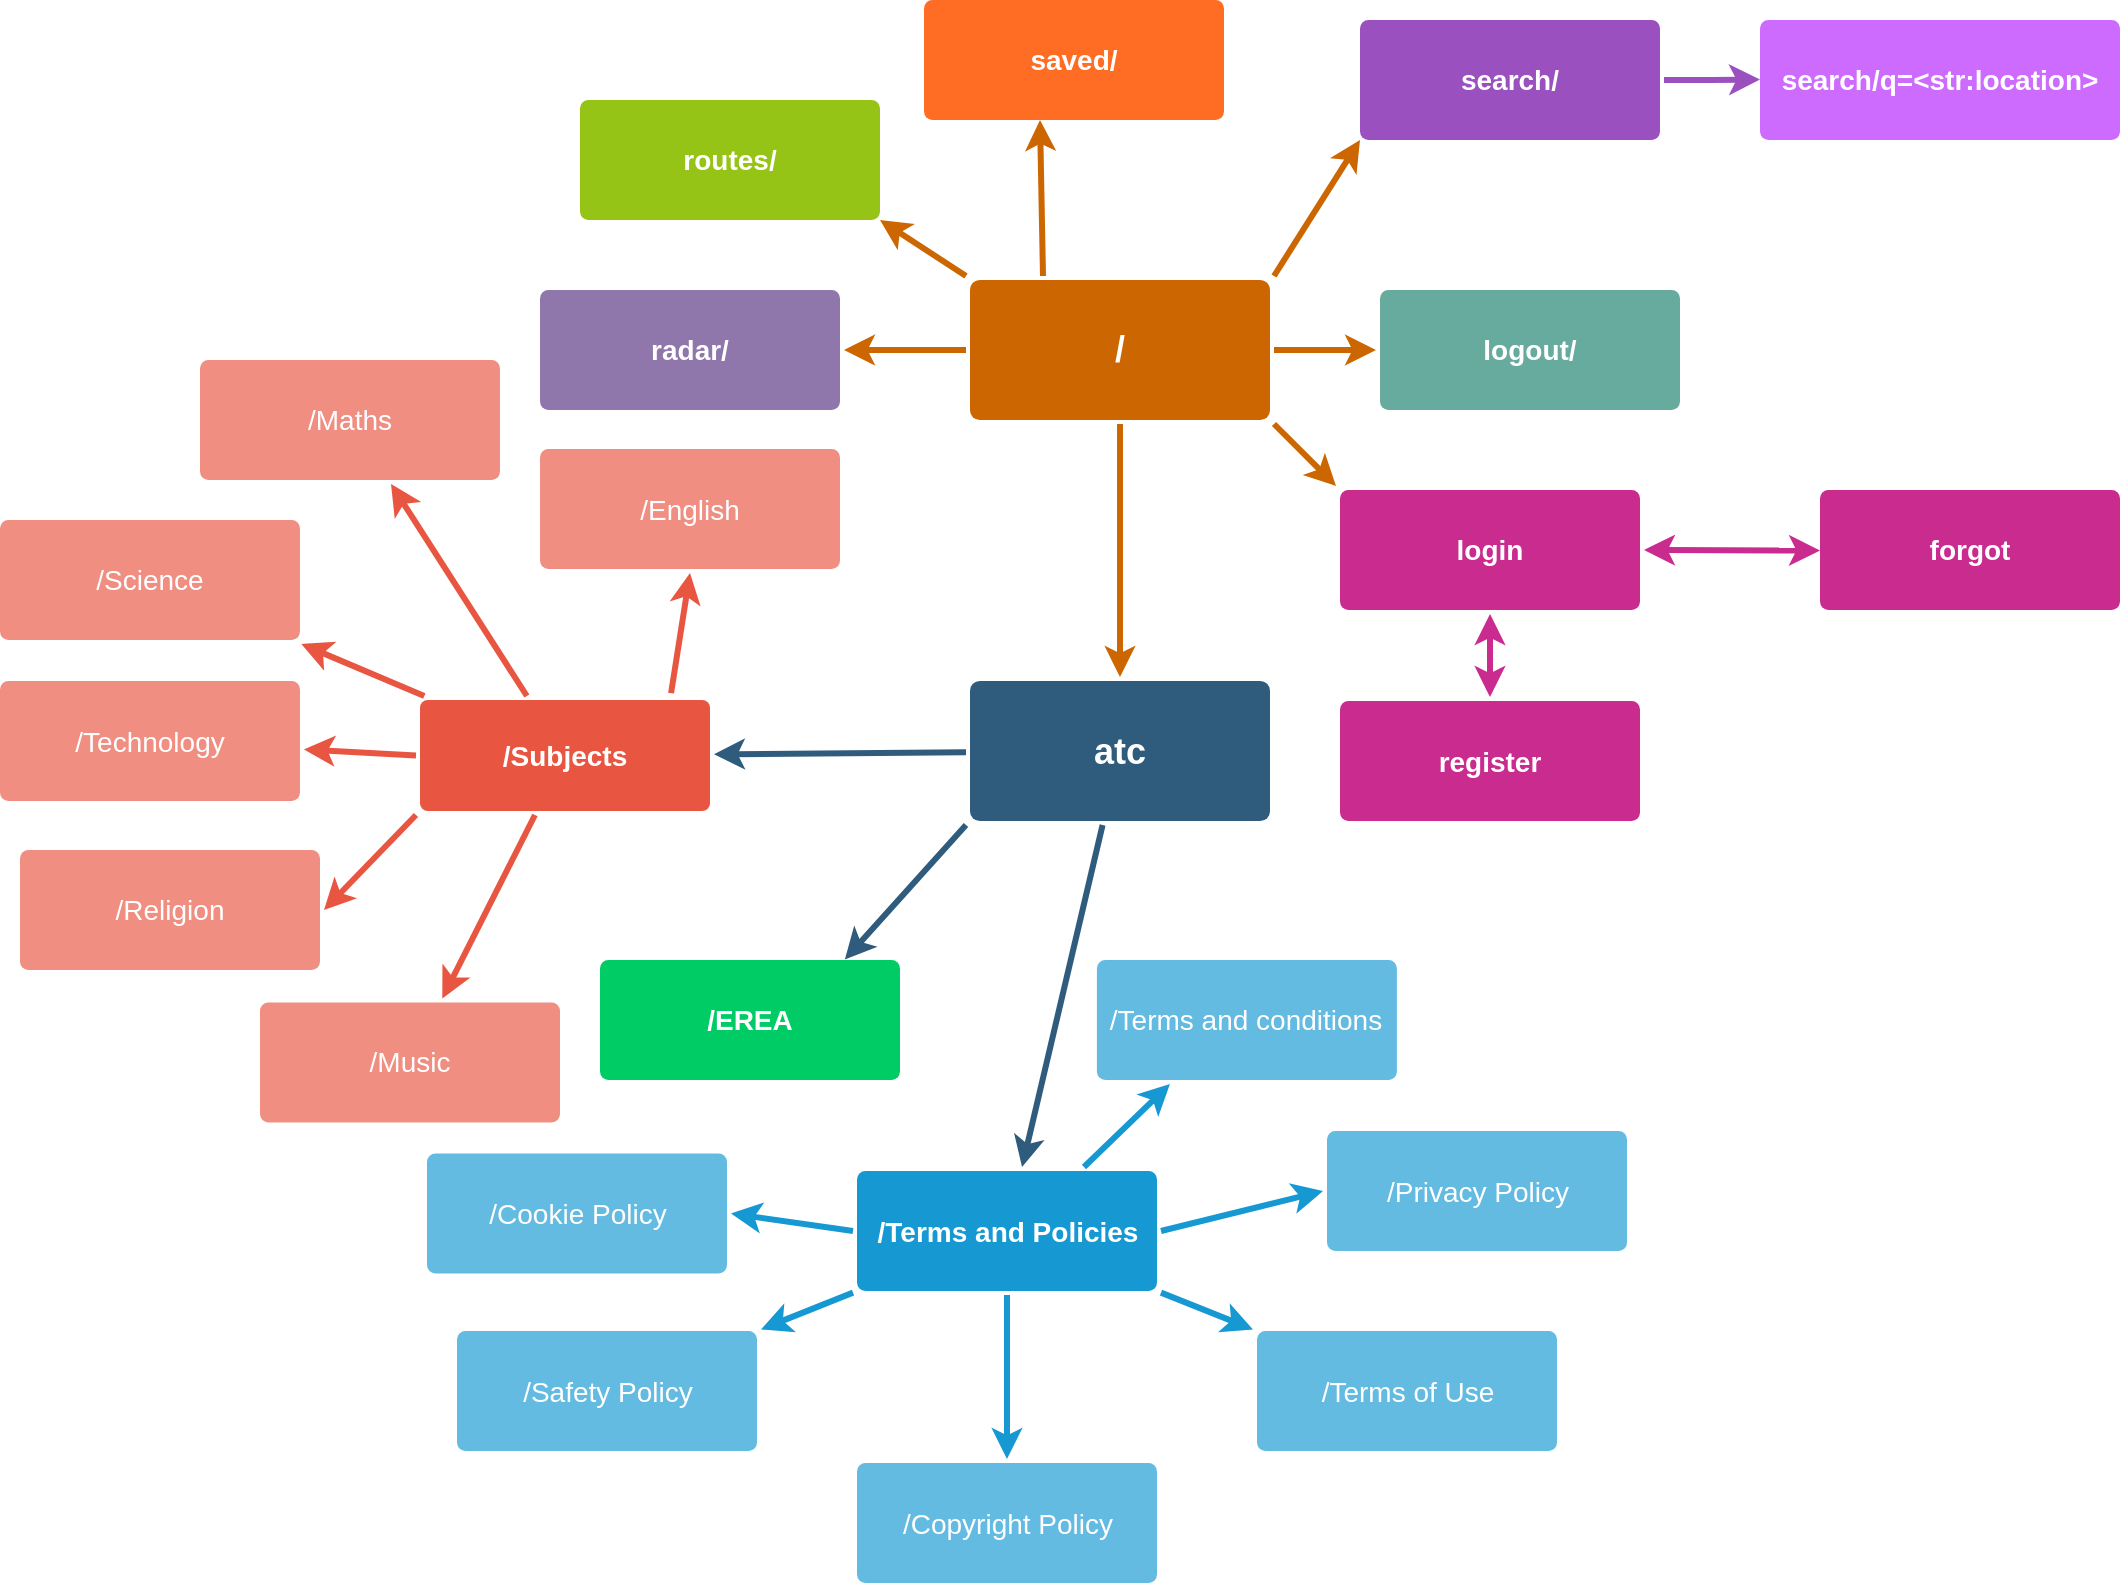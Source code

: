 <mxfile version="22.1.18" type="onedrive">
  <diagram id="6a731a19-8d31-9384-78a2-239565b7b9f0" name="Page-1">
    <mxGraphModel grid="1" page="1" gridSize="10" guides="1" tooltips="1" connect="1" arrows="1" fold="1" pageScale="1" pageWidth="1169" pageHeight="827" background="none" math="0" shadow="0">
      <root>
        <mxCell id="0" />
        <mxCell id="1" parent="0" />
        <mxCell id="1747" value="" style="edgeStyle=none;rounded=0;jumpStyle=none;html=1;shadow=0;labelBackgroundColor=none;startArrow=none;startFill=0;endArrow=classic;endFill=1;jettySize=auto;orthogonalLoop=1;strokeColor=#2F5B7C;strokeWidth=3;fontFamily=Helvetica;fontSize=16;fontColor=#23445D;spacing=5;" edge="1" parent="1" source="1749" target="1760">
          <mxGeometry relative="1" as="geometry" />
        </mxCell>
        <mxCell id="1748" value="" style="edgeStyle=none;rounded=0;jumpStyle=none;html=1;shadow=0;labelBackgroundColor=none;startArrow=none;startFill=0;endArrow=classic;endFill=1;jettySize=auto;orthogonalLoop=1;strokeColor=#2F5B7C;strokeWidth=3;fontFamily=Helvetica;fontSize=16;fontColor=#23445D;spacing=5;" edge="1" parent="1" source="1749" target="1753">
          <mxGeometry relative="1" as="geometry" />
        </mxCell>
        <mxCell id="1749" value="&lt;span style=&quot;font-size: 18px;&quot;&gt;atc&lt;/span&gt;" style="rounded=1;whiteSpace=wrap;html=1;shadow=0;labelBackgroundColor=none;strokeColor=none;strokeWidth=3;fillColor=#2F5B7C;fontFamily=Helvetica;fontSize=16;fontColor=#FFFFFF;align=center;fontStyle=1;spacing=5;arcSize=7;perimeterSpacing=2;" vertex="1" parent="1">
          <mxGeometry x="540" y="358.5" width="150" height="70" as="geometry" />
        </mxCell>
        <mxCell id="1750" value="" style="edgeStyle=none;rounded=1;jumpStyle=none;html=1;shadow=0;labelBackgroundColor=none;startArrow=none;startFill=0;jettySize=auto;orthogonalLoop=1;strokeColor=#E85642;strokeWidth=3;fontFamily=Helvetica;fontSize=14;fontColor=#FFFFFF;spacing=5;fontStyle=1;fillColor=#b0e3e6;" edge="1" parent="1" source="1753" target="1756">
          <mxGeometry relative="1" as="geometry" />
        </mxCell>
        <mxCell id="1751" value="" style="edgeStyle=none;rounded=1;jumpStyle=none;html=1;shadow=0;labelBackgroundColor=none;startArrow=none;startFill=0;jettySize=auto;orthogonalLoop=1;strokeColor=#E85642;strokeWidth=3;fontFamily=Helvetica;fontSize=14;fontColor=#FFFFFF;spacing=5;fontStyle=1;fillColor=#b0e3e6;" edge="1" parent="1" source="1753" target="1755">
          <mxGeometry relative="1" as="geometry" />
        </mxCell>
        <mxCell id="1752" value="" style="edgeStyle=none;rounded=1;jumpStyle=none;html=1;shadow=0;labelBackgroundColor=none;startArrow=none;startFill=0;jettySize=auto;orthogonalLoop=1;strokeColor=#E85642;strokeWidth=3;fontFamily=Helvetica;fontSize=14;fontColor=#FFFFFF;spacing=5;fontStyle=1;fillColor=#b0e3e6;" edge="1" parent="1" source="1753" target="1754">
          <mxGeometry relative="1" as="geometry" />
        </mxCell>
        <mxCell id="1753" value="/Subjects" style="rounded=1;whiteSpace=wrap;html=1;shadow=0;labelBackgroundColor=none;strokeColor=none;strokeWidth=3;fillColor=#e85642;fontFamily=Helvetica;fontSize=14;fontColor=#FFFFFF;align=center;spacing=5;fontStyle=1;arcSize=7;perimeterSpacing=2;" vertex="1" parent="1">
          <mxGeometry x="265" y="368" width="145" height="55.5" as="geometry" />
        </mxCell>
        <mxCell id="1754" value="/Music" style="rounded=1;whiteSpace=wrap;html=1;shadow=0;labelBackgroundColor=none;strokeColor=none;strokeWidth=3;fillColor=#f08e81;fontFamily=Helvetica;fontSize=14;fontColor=#FFFFFF;align=center;spacing=5;fontStyle=0;arcSize=7;perimeterSpacing=2;" vertex="1" parent="1">
          <mxGeometry x="185" y="519.25" width="150" height="60" as="geometry" />
        </mxCell>
        <mxCell id="1755" value="/Science" style="rounded=1;whiteSpace=wrap;html=1;shadow=0;labelBackgroundColor=none;strokeColor=none;strokeWidth=3;fillColor=#f08e81;fontFamily=Helvetica;fontSize=14;fontColor=#FFFFFF;align=center;spacing=5;fontStyle=0;arcSize=7;perimeterSpacing=2;" vertex="1" parent="1">
          <mxGeometry x="55" y="278" width="150" height="60" as="geometry" />
        </mxCell>
        <mxCell id="1756" value="/Maths" style="rounded=1;whiteSpace=wrap;html=1;shadow=0;labelBackgroundColor=none;strokeColor=none;strokeWidth=3;fillColor=#f08e81;fontFamily=Helvetica;fontSize=14;fontColor=#FFFFFF;align=center;spacing=5;fontStyle=0;arcSize=7;perimeterSpacing=2;" vertex="1" parent="1">
          <mxGeometry x="155" y="198" width="150" height="60" as="geometry" />
        </mxCell>
        <mxCell id="1757" value="" style="edgeStyle=none;rounded=0;jumpStyle=none;html=1;shadow=0;labelBackgroundColor=none;startArrow=none;startFill=0;endArrow=classic;endFill=1;jettySize=auto;orthogonalLoop=1;strokeColor=#1699D3;strokeWidth=3;fontFamily=Helvetica;fontSize=14;fontColor=#FFFFFF;spacing=5;" edge="1" parent="1" source="1760" target="1763">
          <mxGeometry relative="1" as="geometry" />
        </mxCell>
        <mxCell id="1758" value="" style="edgeStyle=none;rounded=0;jumpStyle=none;html=1;shadow=0;labelBackgroundColor=none;startArrow=none;startFill=0;endArrow=classic;endFill=1;jettySize=auto;orthogonalLoop=1;strokeColor=#1699D3;strokeWidth=3;fontFamily=Helvetica;fontSize=14;fontColor=#FFFFFF;spacing=5;" edge="1" parent="1" source="1760" target="1762">
          <mxGeometry relative="1" as="geometry" />
        </mxCell>
        <mxCell id="1759" value="" style="edgeStyle=none;rounded=0;jumpStyle=none;html=1;shadow=0;labelBackgroundColor=none;startArrow=none;startFill=0;endArrow=classic;endFill=1;jettySize=auto;orthogonalLoop=1;strokeColor=#1699D3;strokeWidth=3;fontFamily=Helvetica;fontSize=14;fontColor=#FFFFFF;spacing=5;" edge="1" parent="1" source="1760" target="1761">
          <mxGeometry relative="1" as="geometry" />
        </mxCell>
        <mxCell id="1760" value="/Terms and Policies" style="rounded=1;whiteSpace=wrap;html=1;shadow=0;labelBackgroundColor=none;strokeColor=none;strokeWidth=3;fillColor=#1699d3;fontFamily=Helvetica;fontSize=14;fontColor=#FFFFFF;align=center;spacing=5;fontStyle=1;arcSize=7;perimeterSpacing=2;" vertex="1" parent="1">
          <mxGeometry x="483.5" y="603.5" width="150" height="60" as="geometry" />
        </mxCell>
        <mxCell id="1761" value="/Terms of Use" style="rounded=1;whiteSpace=wrap;html=1;shadow=0;labelBackgroundColor=none;strokeColor=none;strokeWidth=3;fillColor=#64bbe2;fontFamily=Helvetica;fontSize=14;fontColor=#FFFFFF;align=center;spacing=5;arcSize=7;perimeterSpacing=2;" vertex="1" parent="1">
          <mxGeometry x="683.5" y="683.5" width="150" height="60" as="geometry" />
        </mxCell>
        <mxCell id="1762" value="/Copyright Policy" style="rounded=1;whiteSpace=wrap;html=1;shadow=0;labelBackgroundColor=none;strokeColor=none;strokeWidth=3;fillColor=#64bbe2;fontFamily=Helvetica;fontSize=14;fontColor=#FFFFFF;align=center;spacing=5;arcSize=7;perimeterSpacing=2;" vertex="1" parent="1">
          <mxGeometry x="483.5" y="749.5" width="150" height="60" as="geometry" />
        </mxCell>
        <mxCell id="1763" value="/Safety Policy" style="rounded=1;whiteSpace=wrap;html=1;shadow=0;labelBackgroundColor=none;strokeColor=none;strokeWidth=3;fillColor=#64bbe2;fontFamily=Helvetica;fontSize=14;fontColor=#FFFFFF;align=center;spacing=5;arcSize=7;perimeterSpacing=2;" vertex="1" parent="1">
          <mxGeometry x="283.5" y="683.5" width="150" height="60" as="geometry" />
        </mxCell>
        <mxCell id="agEcbCtYm0Ne11mRyJFQ-1779" value="" style="edgeStyle=none;rounded=0;jumpStyle=none;html=1;shadow=0;labelBackgroundColor=none;startArrow=none;startFill=0;endArrow=classic;endFill=1;jettySize=auto;orthogonalLoop=1;strokeColor=#2F5B7C;strokeWidth=3;fontFamily=Helvetica;fontSize=16;fontColor=#23445D;spacing=5;exitX=0;exitY=1;exitDx=0;exitDy=0;entryX=0.808;entryY=0.027;entryDx=0;entryDy=0;entryPerimeter=0;" edge="1" parent="1" source="1749" target="agEcbCtYm0Ne11mRyJFQ-1780">
          <mxGeometry relative="1" as="geometry">
            <mxPoint x="521" y="468" as="sourcePoint" />
            <mxPoint x="445" y="498" as="targetPoint" />
          </mxGeometry>
        </mxCell>
        <mxCell id="agEcbCtYm0Ne11mRyJFQ-1780" value="/EREA" style="rounded=1;whiteSpace=wrap;html=1;shadow=0;labelBackgroundColor=none;strokeColor=none;strokeWidth=3;fillColor=#00CC66;fontFamily=Helvetica;fontSize=14;fontColor=#FFFFFF;align=center;spacing=5;fontStyle=1;arcSize=7;perimeterSpacing=2;" vertex="1" parent="1">
          <mxGeometry x="355" y="498" width="150" height="60" as="geometry" />
        </mxCell>
        <mxCell id="agEcbCtYm0Ne11mRyJFQ-1795" value="login" style="rounded=1;whiteSpace=wrap;html=1;shadow=0;labelBackgroundColor=none;strokeColor=none;strokeWidth=3;fillColor=#C92B8F;fontFamily=Helvetica;fontSize=14;fontColor=#FFFFFF;align=center;spacing=5;fontStyle=1;arcSize=7;perimeterSpacing=2;" vertex="1" parent="1">
          <mxGeometry x="725" y="263.0" width="150" height="60" as="geometry" />
        </mxCell>
        <mxCell id="agEcbCtYm0Ne11mRyJFQ-1799" value="register" style="rounded=1;whiteSpace=wrap;html=1;shadow=0;labelBackgroundColor=none;strokeColor=none;strokeWidth=3;fillColor=#C92B8F;fontFamily=Helvetica;fontSize=14;fontColor=#FFFFFF;align=center;spacing=5;fontStyle=1;arcSize=7;perimeterSpacing=2;" vertex="1" parent="1">
          <mxGeometry x="725" y="368.5" width="150" height="60" as="geometry" />
        </mxCell>
        <mxCell id="agEcbCtYm0Ne11mRyJFQ-1801" value="" style="edgeStyle=none;rounded=1;jumpStyle=none;html=1;shadow=0;labelBackgroundColor=none;startArrow=classic;startFill=1;jettySize=auto;orthogonalLoop=1;strokeColor=#C92B8F;strokeWidth=3;fontFamily=Helvetica;fontSize=14;fontColor=#FFFFFF;spacing=5;fontStyle=1;fillColor=#b0e3e6;entryX=0.5;entryY=1;entryDx=0;entryDy=0;exitX=0.5;exitY=0;exitDx=0;exitDy=0;" edge="1" parent="1" source="agEcbCtYm0Ne11mRyJFQ-1799" target="agEcbCtYm0Ne11mRyJFQ-1795">
          <mxGeometry relative="1" as="geometry">
            <mxPoint x="765" y="352.75" as="sourcePoint" />
            <mxPoint x="816" y="330.75" as="targetPoint" />
          </mxGeometry>
        </mxCell>
        <mxCell id="agEcbCtYm0Ne11mRyJFQ-1802" value="/English" style="rounded=1;whiteSpace=wrap;html=1;shadow=0;labelBackgroundColor=none;strokeColor=none;strokeWidth=3;fillColor=#f08e81;fontFamily=Helvetica;fontSize=14;fontColor=#FFFFFF;align=center;spacing=5;fontStyle=0;arcSize=7;perimeterSpacing=2;" vertex="1" parent="1">
          <mxGeometry x="325" y="242.5" width="150" height="60" as="geometry" />
        </mxCell>
        <mxCell id="agEcbCtYm0Ne11mRyJFQ-1803" value="" style="edgeStyle=none;rounded=1;jumpStyle=none;html=1;shadow=0;labelBackgroundColor=none;startArrow=none;startFill=0;jettySize=auto;orthogonalLoop=1;strokeColor=#E85642;strokeWidth=3;fontFamily=Helvetica;fontSize=14;fontColor=#FFFFFF;spacing=5;fontStyle=1;fillColor=#b0e3e6;entryX=0.5;entryY=1;entryDx=0;entryDy=0;exitX=0.856;exitY=-0.024;exitDx=0;exitDy=0;exitPerimeter=0;" edge="1" parent="1" source="1753" target="agEcbCtYm0Ne11mRyJFQ-1802">
          <mxGeometry relative="1" as="geometry">
            <mxPoint x="305" y="318" as="sourcePoint" />
            <mxPoint x="232" y="305" as="targetPoint" />
          </mxGeometry>
        </mxCell>
        <mxCell id="agEcbCtYm0Ne11mRyJFQ-1805" value="" style="edgeStyle=none;rounded=0;jumpStyle=none;html=1;shadow=0;labelBackgroundColor=none;startArrow=none;startFill=0;endArrow=classic;endFill=1;jettySize=auto;orthogonalLoop=1;strokeColor=#1699D3;strokeWidth=3;fontFamily=Helvetica;fontSize=14;fontColor=#FFFFFF;spacing=5;entryX=0;entryY=0.5;entryDx=0;entryDy=0;exitX=1;exitY=0.5;exitDx=0;exitDy=0;" edge="1" parent="1" source="1760" target="agEcbCtYm0Ne11mRyJFQ-1806">
          <mxGeometry relative="1" as="geometry">
            <mxPoint x="658.5" y="584.5" as="sourcePoint" />
          </mxGeometry>
        </mxCell>
        <mxCell id="agEcbCtYm0Ne11mRyJFQ-1806" value="/Privacy Policy" style="rounded=1;whiteSpace=wrap;html=1;shadow=0;labelBackgroundColor=none;strokeColor=none;strokeWidth=3;fillColor=#64bbe2;fontFamily=Helvetica;fontSize=14;fontColor=#FFFFFF;align=center;spacing=5;arcSize=7;perimeterSpacing=2;" vertex="1" parent="1">
          <mxGeometry x="718.5" y="583.5" width="150" height="60" as="geometry" />
        </mxCell>
        <mxCell id="agEcbCtYm0Ne11mRyJFQ-1807" value="" style="edgeStyle=none;rounded=0;jumpStyle=none;html=1;shadow=0;labelBackgroundColor=none;startArrow=none;startFill=0;endArrow=classic;endFill=1;jettySize=auto;orthogonalLoop=1;strokeColor=#1699D3;strokeWidth=3;fontFamily=Helvetica;fontSize=14;fontColor=#FFFFFF;spacing=5;entryX=0.25;entryY=1;entryDx=0;entryDy=0;exitX=0.75;exitY=0;exitDx=0;exitDy=0;" edge="1" parent="1" source="1760" target="agEcbCtYm0Ne11mRyJFQ-1808">
          <mxGeometry relative="1" as="geometry">
            <mxPoint x="598.496" y="580.424" as="sourcePoint" />
          </mxGeometry>
        </mxCell>
        <mxCell id="agEcbCtYm0Ne11mRyJFQ-1808" value="/Terms and conditions" style="rounded=1;whiteSpace=wrap;html=1;shadow=0;labelBackgroundColor=none;strokeColor=none;strokeWidth=3;fillColor=#64bbe2;fontFamily=Helvetica;fontSize=14;fontColor=#FFFFFF;align=center;spacing=5;arcSize=7;perimeterSpacing=2;" vertex="1" parent="1">
          <mxGeometry x="603.45" y="498" width="150" height="60" as="geometry" />
        </mxCell>
        <mxCell id="agEcbCtYm0Ne11mRyJFQ-1809" value="" style="edgeStyle=none;rounded=0;jumpStyle=none;html=1;shadow=0;labelBackgroundColor=none;startArrow=none;startFill=0;endArrow=classic;endFill=1;jettySize=auto;orthogonalLoop=1;strokeColor=#1699D3;strokeWidth=3;fontFamily=Helvetica;fontSize=14;fontColor=#FFFFFF;spacing=5;entryX=1;entryY=0.5;entryDx=0;entryDy=0;exitX=0;exitY=0.5;exitDx=0;exitDy=0;" edge="1" parent="1" source="1760" target="agEcbCtYm0Ne11mRyJFQ-1810">
          <mxGeometry relative="1" as="geometry">
            <mxPoint x="233" y="563.5" as="sourcePoint" />
          </mxGeometry>
        </mxCell>
        <mxCell id="agEcbCtYm0Ne11mRyJFQ-1810" value="/Cookie Policy" style="rounded=1;whiteSpace=wrap;html=1;shadow=0;labelBackgroundColor=none;strokeColor=none;strokeWidth=3;fillColor=#64bbe2;fontFamily=Helvetica;fontSize=14;fontColor=#FFFFFF;align=center;spacing=5;arcSize=7;perimeterSpacing=2;" vertex="1" parent="1">
          <mxGeometry x="268.5" y="594.75" width="150" height="60" as="geometry" />
        </mxCell>
        <mxCell id="agEcbCtYm0Ne11mRyJFQ-1811" value="" style="edgeStyle=none;rounded=1;jumpStyle=none;html=1;shadow=0;labelBackgroundColor=none;startArrow=none;startFill=0;jettySize=auto;orthogonalLoop=1;strokeColor=#E85642;strokeWidth=3;fontFamily=Helvetica;fontSize=14;fontColor=#FFFFFF;spacing=5;fontStyle=1;fillColor=#b0e3e6;entryX=1;entryY=0.5;entryDx=0;entryDy=0;exitX=0;exitY=1;exitDx=0;exitDy=0;" edge="1" parent="1" source="1753" target="agEcbCtYm0Ne11mRyJFQ-1812">
          <mxGeometry relative="1" as="geometry">
            <mxPoint x="232" y="349.75" as="sourcePoint" />
          </mxGeometry>
        </mxCell>
        <mxCell id="agEcbCtYm0Ne11mRyJFQ-1812" value="/Religion" style="rounded=1;whiteSpace=wrap;html=1;shadow=0;labelBackgroundColor=none;strokeColor=none;strokeWidth=3;fillColor=#f08e81;fontFamily=Helvetica;fontSize=14;fontColor=#FFFFFF;align=center;spacing=5;fontStyle=0;arcSize=7;perimeterSpacing=2;" vertex="1" parent="1">
          <mxGeometry x="65" y="443" width="150" height="60" as="geometry" />
        </mxCell>
        <mxCell id="agEcbCtYm0Ne11mRyJFQ-1814" value="" style="edgeStyle=none;rounded=1;jumpStyle=none;html=1;shadow=0;labelBackgroundColor=none;startArrow=none;startFill=0;jettySize=auto;orthogonalLoop=1;strokeColor=#E85642;strokeWidth=3;fontFamily=Helvetica;fontSize=14;fontColor=#FFFFFF;spacing=5;fontStyle=1;fillColor=#b0e3e6;exitX=0;exitY=0.5;exitDx=0;exitDy=0;" edge="1" parent="1" source="1753" target="agEcbCtYm0Ne11mRyJFQ-1815">
          <mxGeometry relative="1" as="geometry">
            <mxPoint x="202" y="275.25" as="sourcePoint" />
          </mxGeometry>
        </mxCell>
        <mxCell id="agEcbCtYm0Ne11mRyJFQ-1815" value="/Technology" style="rounded=1;whiteSpace=wrap;html=1;shadow=0;labelBackgroundColor=none;strokeColor=none;strokeWidth=3;fillColor=#f08e81;fontFamily=Helvetica;fontSize=14;fontColor=#FFFFFF;align=center;spacing=5;fontStyle=0;arcSize=7;perimeterSpacing=2;" vertex="1" parent="1">
          <mxGeometry x="55" y="358.5" width="150" height="60" as="geometry" />
        </mxCell>
        <mxCell id="agEcbCtYm0Ne11mRyJFQ-1816" value="" style="edgeStyle=none;rounded=1;jumpStyle=none;html=1;shadow=0;labelBackgroundColor=none;startArrow=classic;startFill=1;jettySize=auto;orthogonalLoop=1;strokeColor=#C92B8F;strokeWidth=3;fontFamily=Helvetica;fontSize=14;fontColor=#FFFFFF;spacing=5;fontStyle=1;fillColor=#b0e3e6;exitX=1;exitY=0.5;exitDx=0;exitDy=0;" edge="1" parent="1" source="agEcbCtYm0Ne11mRyJFQ-1795">
          <mxGeometry relative="1" as="geometry">
            <mxPoint x="905" y="297.25" as="sourcePoint" />
            <mxPoint x="965" y="293.25" as="targetPoint" />
          </mxGeometry>
        </mxCell>
        <mxCell id="agEcbCtYm0Ne11mRyJFQ-1817" value="forgot" style="rounded=1;whiteSpace=wrap;html=1;shadow=0;labelBackgroundColor=none;strokeColor=none;strokeWidth=3;fillColor=#C92B8F;fontFamily=Helvetica;fontSize=14;fontColor=#FFFFFF;align=center;spacing=5;fontStyle=1;arcSize=7;perimeterSpacing=2;" vertex="1" parent="1">
          <mxGeometry x="965" y="263.0" width="150" height="60" as="geometry" />
        </mxCell>
        <mxCell id="mikekNWWEMkFw1inJ5Cx-1781" style="edgeStyle=orthogonalEdgeStyle;rounded=0;orthogonalLoop=1;jettySize=auto;html=1;exitX=0.5;exitY=1;exitDx=0;exitDy=0;entryX=0.5;entryY=0;entryDx=0;entryDy=0;strokeWidth=3;strokeColor=#CC6600;" edge="1" parent="1" source="mikekNWWEMkFw1inJ5Cx-1779" target="1749">
          <mxGeometry relative="1" as="geometry" />
        </mxCell>
        <mxCell id="mikekNWWEMkFw1inJ5Cx-1782" style="rounded=0;orthogonalLoop=1;jettySize=auto;html=1;exitX=1;exitY=1;exitDx=0;exitDy=0;entryX=0;entryY=0;entryDx=0;entryDy=0;strokeColor=#CC6600;strokeWidth=3;" edge="1" parent="1" source="mikekNWWEMkFw1inJ5Cx-1779" target="agEcbCtYm0Ne11mRyJFQ-1795">
          <mxGeometry relative="1" as="geometry" />
        </mxCell>
        <mxCell id="mikekNWWEMkFw1inJ5Cx-1783" style="edgeStyle=orthogonalEdgeStyle;rounded=0;orthogonalLoop=1;jettySize=auto;html=1;exitX=1;exitY=0.5;exitDx=0;exitDy=0;strokeColor=#CC6600;strokeWidth=3;entryX=0;entryY=0.5;entryDx=0;entryDy=0;" edge="1" parent="1" source="mikekNWWEMkFw1inJ5Cx-1779" target="mikekNWWEMkFw1inJ5Cx-1784">
          <mxGeometry relative="1" as="geometry">
            <mxPoint x="745" y="193.556" as="targetPoint" />
          </mxGeometry>
        </mxCell>
        <mxCell id="mikekNWWEMkFw1inJ5Cx-1790" value="" style="edgeStyle=orthogonalEdgeStyle;rounded=0;orthogonalLoop=1;jettySize=auto;html=1;entryX=1;entryY=0.5;entryDx=0;entryDy=0;strokeWidth=3;strokeColor=#CC6600;" edge="1" parent="1" source="mikekNWWEMkFw1inJ5Cx-1779" target="mikekNWWEMkFw1inJ5Cx-1791">
          <mxGeometry relative="1" as="geometry">
            <mxPoint x="445" y="193" as="targetPoint" />
          </mxGeometry>
        </mxCell>
        <mxCell id="mikekNWWEMkFw1inJ5Cx-1792" style="rounded=0;orthogonalLoop=1;jettySize=auto;html=1;exitX=0;exitY=0;exitDx=0;exitDy=0;strokeColor=#CC6600;strokeWidth=3;" edge="1" parent="1" source="mikekNWWEMkFw1inJ5Cx-1779">
          <mxGeometry relative="1" as="geometry">
            <mxPoint x="495" y="128" as="targetPoint" />
          </mxGeometry>
        </mxCell>
        <mxCell id="mikekNWWEMkFw1inJ5Cx-1797" style="rounded=0;orthogonalLoop=1;jettySize=auto;html=1;exitX=1;exitY=0;exitDx=0;exitDy=0;strokeWidth=3;strokeColor=#CC6600;" edge="1" parent="1" source="mikekNWWEMkFw1inJ5Cx-1779">
          <mxGeometry relative="1" as="geometry">
            <mxPoint x="735" y="88" as="targetPoint" />
          </mxGeometry>
        </mxCell>
        <mxCell id="mikekNWWEMkFw1inJ5Cx-1779" value="&lt;span style=&quot;font-size: 18px;&quot;&gt;/&lt;/span&gt;" style="rounded=1;whiteSpace=wrap;html=1;shadow=0;labelBackgroundColor=none;strokeColor=none;strokeWidth=3;fillColor=#CC6600;fontFamily=Helvetica;fontSize=16;fontColor=#FFFFFF;align=center;fontStyle=1;spacing=5;arcSize=7;perimeterSpacing=2;" vertex="1" parent="1">
          <mxGeometry x="540" y="158" width="150" height="70" as="geometry" />
        </mxCell>
        <mxCell id="mikekNWWEMkFw1inJ5Cx-1784" value="logout/" style="rounded=1;whiteSpace=wrap;html=1;shadow=0;labelBackgroundColor=none;strokeColor=none;strokeWidth=3;fillColor=#67AB9F;fontFamily=Helvetica;fontSize=14;fontColor=#FFFFFF;align=center;spacing=5;fontStyle=1;arcSize=7;perimeterSpacing=2;" vertex="1" parent="1">
          <mxGeometry x="745" y="163.0" width="150" height="60" as="geometry" />
        </mxCell>
        <mxCell id="mikekNWWEMkFw1inJ5Cx-1791" value="radar/" style="rounded=1;whiteSpace=wrap;html=1;shadow=0;labelBackgroundColor=none;strokeColor=none;strokeWidth=3;fillColor=#8F76AB;fontFamily=Helvetica;fontSize=14;fontColor=#FFFFFF;align=center;spacing=5;fontStyle=1;arcSize=7;perimeterSpacing=2;" vertex="1" parent="1">
          <mxGeometry x="325" y="163.0" width="150" height="60" as="geometry" />
        </mxCell>
        <mxCell id="mikekNWWEMkFw1inJ5Cx-1793" value="routes/" style="rounded=1;whiteSpace=wrap;html=1;shadow=0;labelBackgroundColor=none;strokeColor=none;strokeWidth=3;fillColor=#95C416;fontFamily=Helvetica;fontSize=14;fontColor=#FFFFFF;align=center;spacing=5;fontStyle=1;arcSize=7;perimeterSpacing=2;" vertex="1" parent="1">
          <mxGeometry x="345" y="68.0" width="150" height="60" as="geometry" />
        </mxCell>
        <mxCell id="mikekNWWEMkFw1inJ5Cx-1794" style="rounded=0;orthogonalLoop=1;jettySize=auto;html=1;exitX=0.25;exitY=0;exitDx=0;exitDy=0;strokeColor=#CC6600;strokeWidth=3;" edge="1" parent="1" source="mikekNWWEMkFw1inJ5Cx-1779">
          <mxGeometry relative="1" as="geometry">
            <mxPoint x="575" y="78" as="targetPoint" />
            <mxPoint x="580" y="96" as="sourcePoint" />
          </mxGeometry>
        </mxCell>
        <mxCell id="mikekNWWEMkFw1inJ5Cx-1796" value="saved/" style="rounded=1;whiteSpace=wrap;html=1;shadow=0;labelBackgroundColor=none;strokeColor=none;strokeWidth=3;fillColor=#FF6D24;fontFamily=Helvetica;fontSize=14;fontColor=#FFFFFF;align=center;spacing=5;fontStyle=1;arcSize=7;perimeterSpacing=2;" vertex="1" parent="1">
          <mxGeometry x="517" y="18.0" width="150" height="60" as="geometry" />
        </mxCell>
        <mxCell id="mikekNWWEMkFw1inJ5Cx-1799" style="edgeStyle=orthogonalEdgeStyle;rounded=0;orthogonalLoop=1;jettySize=auto;html=1;exitX=1;exitY=0.5;exitDx=0;exitDy=0;strokeWidth=3;strokeColor=#9B50BF;" edge="1" parent="1" source="mikekNWWEMkFw1inJ5Cx-1798">
          <mxGeometry relative="1" as="geometry">
            <mxPoint x="935" y="57.737" as="targetPoint" />
          </mxGeometry>
        </mxCell>
        <mxCell id="mikekNWWEMkFw1inJ5Cx-1798" value="search/" style="rounded=1;whiteSpace=wrap;html=1;shadow=0;labelBackgroundColor=none;strokeColor=none;strokeWidth=3;fillColor=#9B50BF;fontFamily=Helvetica;fontSize=14;fontColor=#FFFFFF;align=center;spacing=5;fontStyle=1;arcSize=7;perimeterSpacing=2;" vertex="1" parent="1">
          <mxGeometry x="735" y="28.0" width="150" height="60" as="geometry" />
        </mxCell>
        <mxCell id="mikekNWWEMkFw1inJ5Cx-1800" value="search/q=&amp;lt;str:location&amp;gt;" style="rounded=1;whiteSpace=wrap;html=1;shadow=0;labelBackgroundColor=none;strokeColor=none;strokeWidth=3;fillColor=#CE6BFF;fontFamily=Helvetica;fontSize=14;fontColor=#FFFFFF;align=center;spacing=5;fontStyle=1;arcSize=7;perimeterSpacing=2;" vertex="1" parent="1">
          <mxGeometry x="935" y="28" width="180" height="60" as="geometry" />
        </mxCell>
      </root>
    </mxGraphModel>
  </diagram>
</mxfile>
